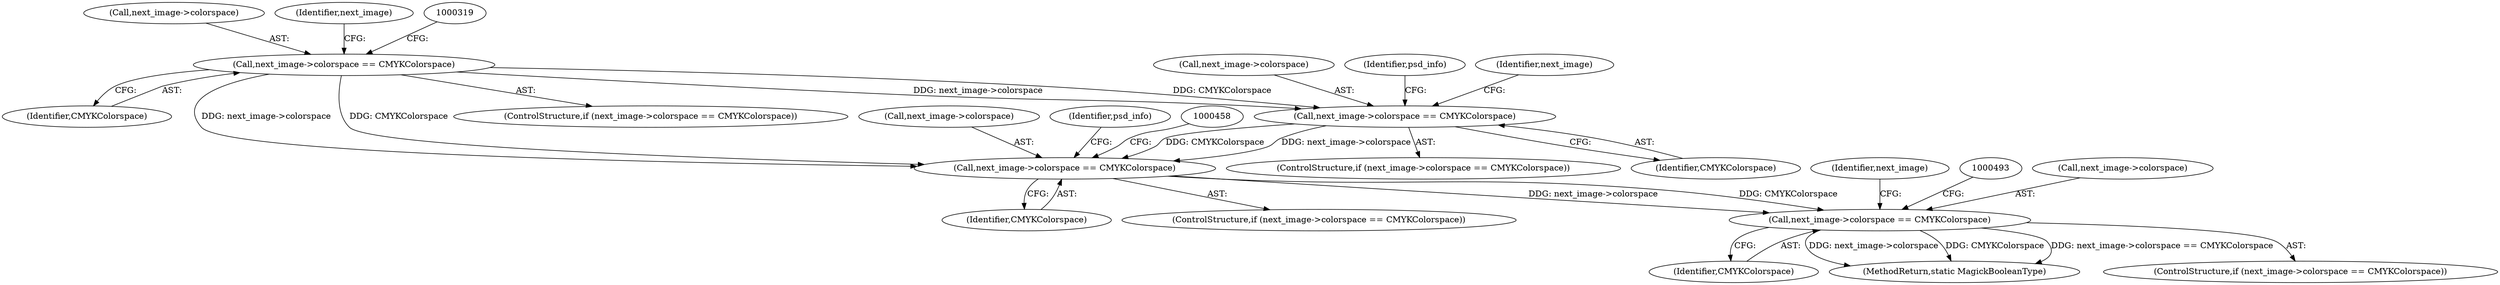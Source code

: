 digraph "0_ImageMagick_6f1879d498bcc5cce12fe0c5decb8dbc0f608e5d@pointer" {
"1000487" [label="(Call,next_image->colorspace == CMYKColorspace)"];
"1000443" [label="(Call,next_image->colorspace == CMYKColorspace)"];
"1000360" [label="(Call,next_image->colorspace == CMYKColorspace)"];
"1000313" [label="(Call,next_image->colorspace == CMYKColorspace)"];
"1000361" [label="(Call,next_image->colorspace)"];
"1000488" [label="(Call,next_image->colorspace)"];
"1000359" [label="(ControlStructure,if (next_image->colorspace == CMYKColorspace))"];
"1000491" [label="(Identifier,CMYKColorspace)"];
"1000443" [label="(Call,next_image->colorspace == CMYKColorspace)"];
"1000366" [label="(Identifier,psd_info)"];
"1000313" [label="(Call,next_image->colorspace == CMYKColorspace)"];
"1000314" [label="(Call,next_image->colorspace)"];
"1000447" [label="(Identifier,CMYKColorspace)"];
"1000442" [label="(ControlStructure,if (next_image->colorspace == CMYKColorspace))"];
"1000500" [label="(Identifier,next_image)"];
"1000364" [label="(Identifier,CMYKColorspace)"];
"1000487" [label="(Call,next_image->colorspace == CMYKColorspace)"];
"1000376" [label="(Identifier,next_image)"];
"1000326" [label="(Identifier,next_image)"];
"1000312" [label="(ControlStructure,if (next_image->colorspace == CMYKColorspace))"];
"1000511" [label="(MethodReturn,static MagickBooleanType)"];
"1000360" [label="(Call,next_image->colorspace == CMYKColorspace)"];
"1000317" [label="(Identifier,CMYKColorspace)"];
"1000444" [label="(Call,next_image->colorspace)"];
"1000486" [label="(ControlStructure,if (next_image->colorspace == CMYKColorspace))"];
"1000449" [label="(Identifier,psd_info)"];
"1000487" -> "1000486"  [label="AST: "];
"1000487" -> "1000491"  [label="CFG: "];
"1000488" -> "1000487"  [label="AST: "];
"1000491" -> "1000487"  [label="AST: "];
"1000493" -> "1000487"  [label="CFG: "];
"1000500" -> "1000487"  [label="CFG: "];
"1000487" -> "1000511"  [label="DDG: next_image->colorspace"];
"1000487" -> "1000511"  [label="DDG: CMYKColorspace"];
"1000487" -> "1000511"  [label="DDG: next_image->colorspace == CMYKColorspace"];
"1000443" -> "1000487"  [label="DDG: next_image->colorspace"];
"1000443" -> "1000487"  [label="DDG: CMYKColorspace"];
"1000443" -> "1000442"  [label="AST: "];
"1000443" -> "1000447"  [label="CFG: "];
"1000444" -> "1000443"  [label="AST: "];
"1000447" -> "1000443"  [label="AST: "];
"1000449" -> "1000443"  [label="CFG: "];
"1000458" -> "1000443"  [label="CFG: "];
"1000360" -> "1000443"  [label="DDG: next_image->colorspace"];
"1000360" -> "1000443"  [label="DDG: CMYKColorspace"];
"1000313" -> "1000443"  [label="DDG: next_image->colorspace"];
"1000313" -> "1000443"  [label="DDG: CMYKColorspace"];
"1000360" -> "1000359"  [label="AST: "];
"1000360" -> "1000364"  [label="CFG: "];
"1000361" -> "1000360"  [label="AST: "];
"1000364" -> "1000360"  [label="AST: "];
"1000366" -> "1000360"  [label="CFG: "];
"1000376" -> "1000360"  [label="CFG: "];
"1000313" -> "1000360"  [label="DDG: next_image->colorspace"];
"1000313" -> "1000360"  [label="DDG: CMYKColorspace"];
"1000313" -> "1000312"  [label="AST: "];
"1000313" -> "1000317"  [label="CFG: "];
"1000314" -> "1000313"  [label="AST: "];
"1000317" -> "1000313"  [label="AST: "];
"1000319" -> "1000313"  [label="CFG: "];
"1000326" -> "1000313"  [label="CFG: "];
}

